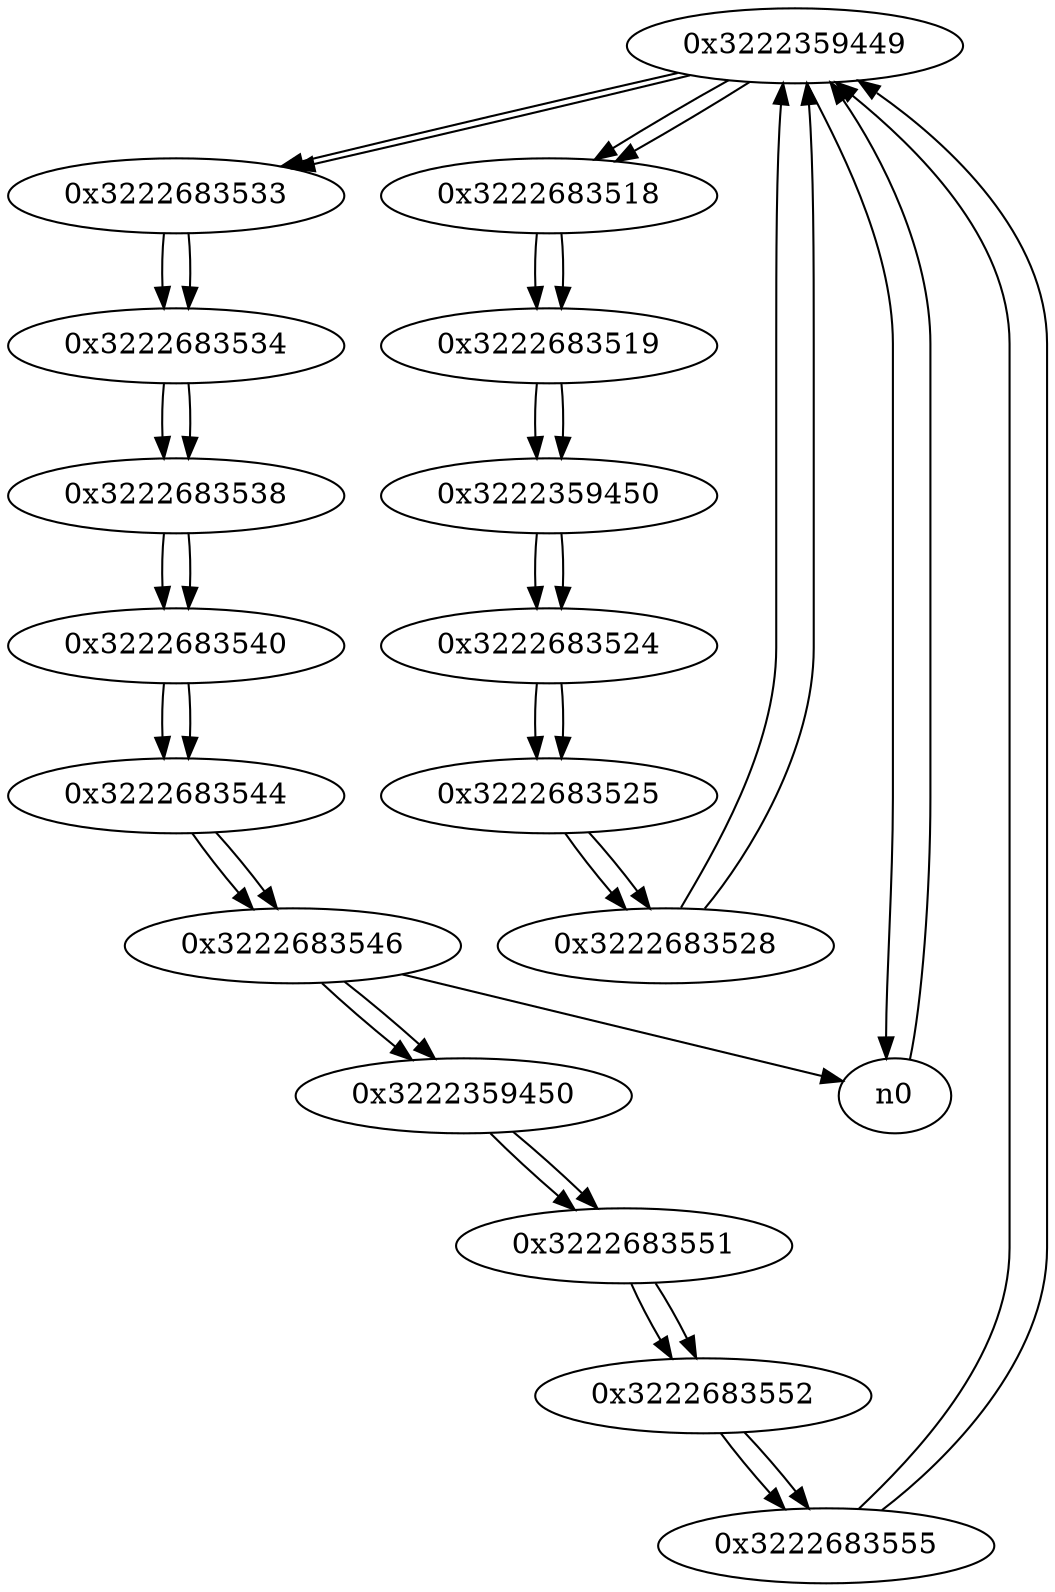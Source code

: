digraph G{
/* nodes */
  n1 [label="0x3222359449"]
  n2 [label="0x3222683533"]
  n3 [label="0x3222683534"]
  n4 [label="0x3222683538"]
  n5 [label="0x3222683540"]
  n6 [label="0x3222683544"]
  n7 [label="0x3222683546"]
  n8 [label="0x3222683518"]
  n9 [label="0x3222683519"]
  n10 [label="0x3222359450"]
  n11 [label="0x3222683524"]
  n12 [label="0x3222683525"]
  n13 [label="0x3222683528"]
  n14 [label="0x3222359450"]
  n15 [label="0x3222683551"]
  n16 [label="0x3222683552"]
  n17 [label="0x3222683555"]
/* edges */
n1 -> n2;
n1 -> n8;
n1 -> n0;
n17 -> n1;
n13 -> n1;
n0 -> n1;
n2 -> n3;
n1 -> n2;
n3 -> n4;
n2 -> n3;
n4 -> n5;
n3 -> n4;
n5 -> n6;
n4 -> n5;
n6 -> n7;
n5 -> n6;
n7 -> n14;
n7 -> n0;
n6 -> n7;
n8 -> n9;
n1 -> n8;
n9 -> n10;
n8 -> n9;
n10 -> n11;
n9 -> n10;
n11 -> n12;
n10 -> n11;
n12 -> n13;
n11 -> n12;
n13 -> n1;
n12 -> n13;
n14 -> n15;
n7 -> n14;
n15 -> n16;
n14 -> n15;
n16 -> n17;
n15 -> n16;
n17 -> n1;
n16 -> n17;
}

